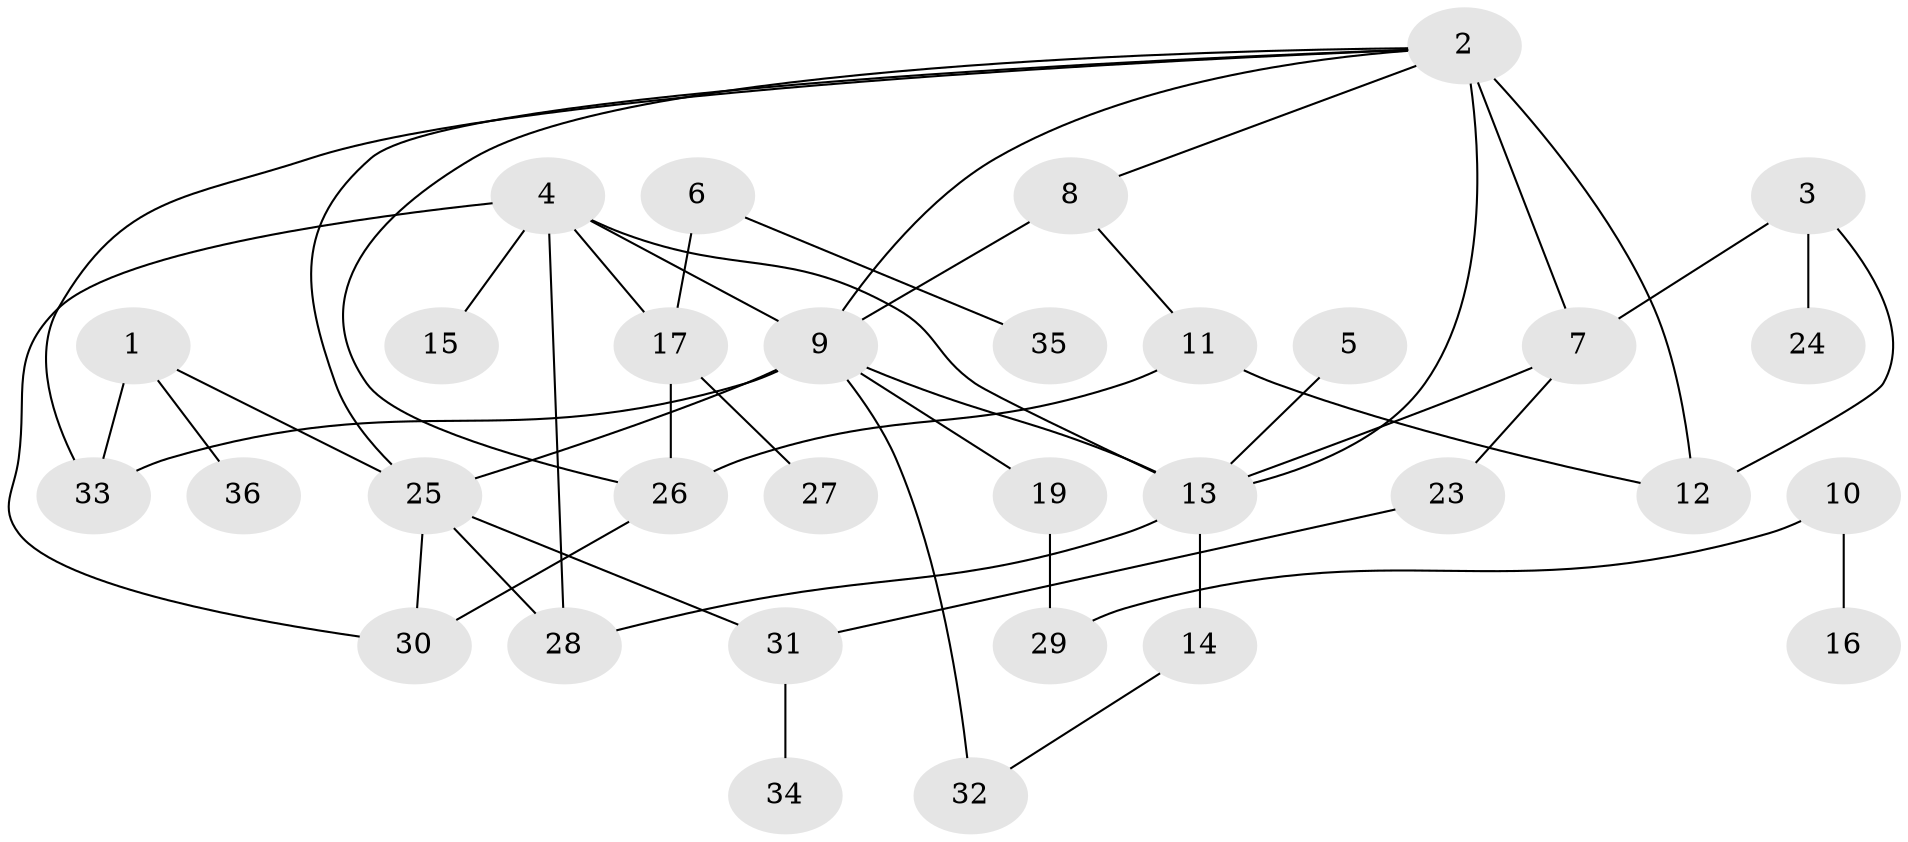 // original degree distribution, {3: 0.28169014084507044, 6: 0.028169014084507043, 1: 0.2535211267605634, 2: 0.2535211267605634, 5: 0.056338028169014086, 7: 0.028169014084507043, 4: 0.056338028169014086, 0: 0.04225352112676056}
// Generated by graph-tools (version 1.1) at 2025/48/03/04/25 22:48:12]
// undirected, 32 vertices, 48 edges
graph export_dot {
  node [color=gray90,style=filled];
  1;
  2;
  3;
  4;
  5;
  6;
  7;
  8;
  9;
  10;
  11;
  12;
  13;
  14;
  15;
  16;
  17;
  19;
  23;
  24;
  25;
  26;
  27;
  28;
  29;
  30;
  31;
  32;
  33;
  34;
  35;
  36;
  1 -- 25 [weight=1.0];
  1 -- 33 [weight=1.0];
  1 -- 36 [weight=1.0];
  2 -- 7 [weight=1.0];
  2 -- 8 [weight=1.0];
  2 -- 9 [weight=1.0];
  2 -- 12 [weight=4.0];
  2 -- 13 [weight=1.0];
  2 -- 25 [weight=1.0];
  2 -- 26 [weight=1.0];
  2 -- 33 [weight=1.0];
  3 -- 7 [weight=1.0];
  3 -- 12 [weight=1.0];
  3 -- 24 [weight=1.0];
  4 -- 9 [weight=2.0];
  4 -- 13 [weight=1.0];
  4 -- 15 [weight=2.0];
  4 -- 17 [weight=1.0];
  4 -- 28 [weight=1.0];
  4 -- 30 [weight=1.0];
  5 -- 13 [weight=1.0];
  6 -- 17 [weight=3.0];
  6 -- 35 [weight=1.0];
  7 -- 13 [weight=1.0];
  7 -- 23 [weight=1.0];
  8 -- 9 [weight=2.0];
  8 -- 11 [weight=1.0];
  9 -- 13 [weight=1.0];
  9 -- 19 [weight=1.0];
  9 -- 25 [weight=1.0];
  9 -- 32 [weight=1.0];
  9 -- 33 [weight=1.0];
  10 -- 16 [weight=1.0];
  10 -- 29 [weight=1.0];
  11 -- 12 [weight=1.0];
  11 -- 26 [weight=2.0];
  13 -- 14 [weight=1.0];
  13 -- 28 [weight=1.0];
  14 -- 32 [weight=1.0];
  17 -- 26 [weight=1.0];
  17 -- 27 [weight=1.0];
  19 -- 29 [weight=1.0];
  23 -- 31 [weight=1.0];
  25 -- 28 [weight=1.0];
  25 -- 30 [weight=1.0];
  25 -- 31 [weight=1.0];
  26 -- 30 [weight=1.0];
  31 -- 34 [weight=1.0];
}
